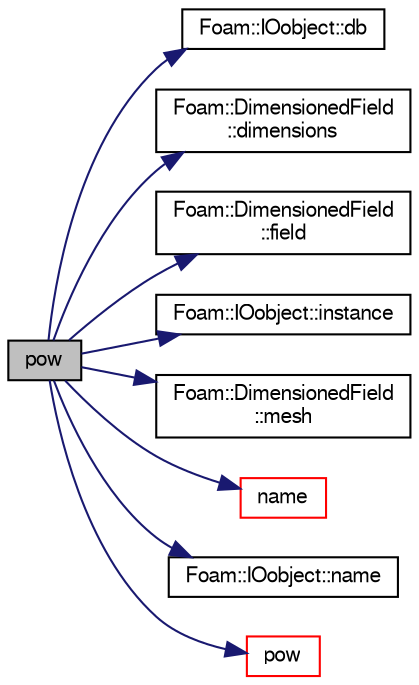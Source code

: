 digraph "pow"
{
  bgcolor="transparent";
  edge [fontname="FreeSans",fontsize="10",labelfontname="FreeSans",labelfontsize="10"];
  node [fontname="FreeSans",fontsize="10",shape=record];
  rankdir="LR";
  Node58918 [label="pow",height=0.2,width=0.4,color="black", fillcolor="grey75", style="filled", fontcolor="black"];
  Node58918 -> Node58919 [color="midnightblue",fontsize="10",style="solid",fontname="FreeSans"];
  Node58919 [label="Foam::IOobject::db",height=0.2,width=0.4,color="black",URL="$a26142.html#a65cc75d9f80b1df5c3184fb2274a97f1",tooltip="Return the local objectRegistry. "];
  Node58918 -> Node58920 [color="midnightblue",fontsize="10",style="solid",fontname="FreeSans"];
  Node58920 [label="Foam::DimensionedField\l::dimensions",height=0.2,width=0.4,color="black",URL="$a26390.html#a66989c1e0666e0d0c93a2056ce75599e",tooltip="Return dimensions. "];
  Node58918 -> Node58921 [color="midnightblue",fontsize="10",style="solid",fontname="FreeSans"];
  Node58921 [label="Foam::DimensionedField\l::field",height=0.2,width=0.4,color="black",URL="$a26390.html#a969c81597ae68f5a36efafe599ec1e89"];
  Node58918 -> Node58922 [color="midnightblue",fontsize="10",style="solid",fontname="FreeSans"];
  Node58922 [label="Foam::IOobject::instance",height=0.2,width=0.4,color="black",URL="$a26142.html#acac6de003b420b848571b5064e50ed89"];
  Node58918 -> Node58923 [color="midnightblue",fontsize="10",style="solid",fontname="FreeSans"];
  Node58923 [label="Foam::DimensionedField\l::mesh",height=0.2,width=0.4,color="black",URL="$a26390.html#a8f1110830348a1448a14ab5e3cf47e3b",tooltip="Return mesh. "];
  Node58918 -> Node58924 [color="midnightblue",fontsize="10",style="solid",fontname="FreeSans"];
  Node58924 [label="name",height=0.2,width=0.4,color="red",URL="$a21124.html#adcb0df2bd4953cb6bb390272d8263c3a",tooltip="Return a string representation of a complex. "];
  Node58918 -> Node58927 [color="midnightblue",fontsize="10",style="solid",fontname="FreeSans"];
  Node58927 [label="Foam::IOobject::name",height=0.2,width=0.4,color="black",URL="$a26142.html#acc80e00a8ac919288fb55bd14cc88bf6",tooltip="Return name. "];
  Node58918 -> Node58928 [color="midnightblue",fontsize="10",style="solid",fontname="FreeSans"];
  Node58928 [label="pow",height=0.2,width=0.4,color="red",URL="$a21124.html#a7500c8e9d27a442adc75e287de074c7c"];
}
